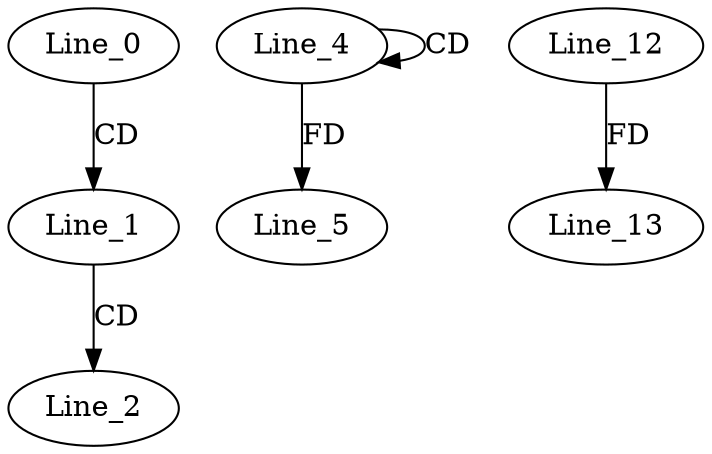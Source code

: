 digraph G {
  Line_0;
  Line_1;
  Line_2;
  Line_4;
  Line_4;
  Line_5;
  Line_12;
  Line_13;
  Line_0 -> Line_1 [ label="CD" ];
  Line_1 -> Line_2 [ label="CD" ];
  Line_4 -> Line_4 [ label="CD" ];
  Line_4 -> Line_5 [ label="FD" ];
  Line_12 -> Line_13 [ label="FD" ];
}
